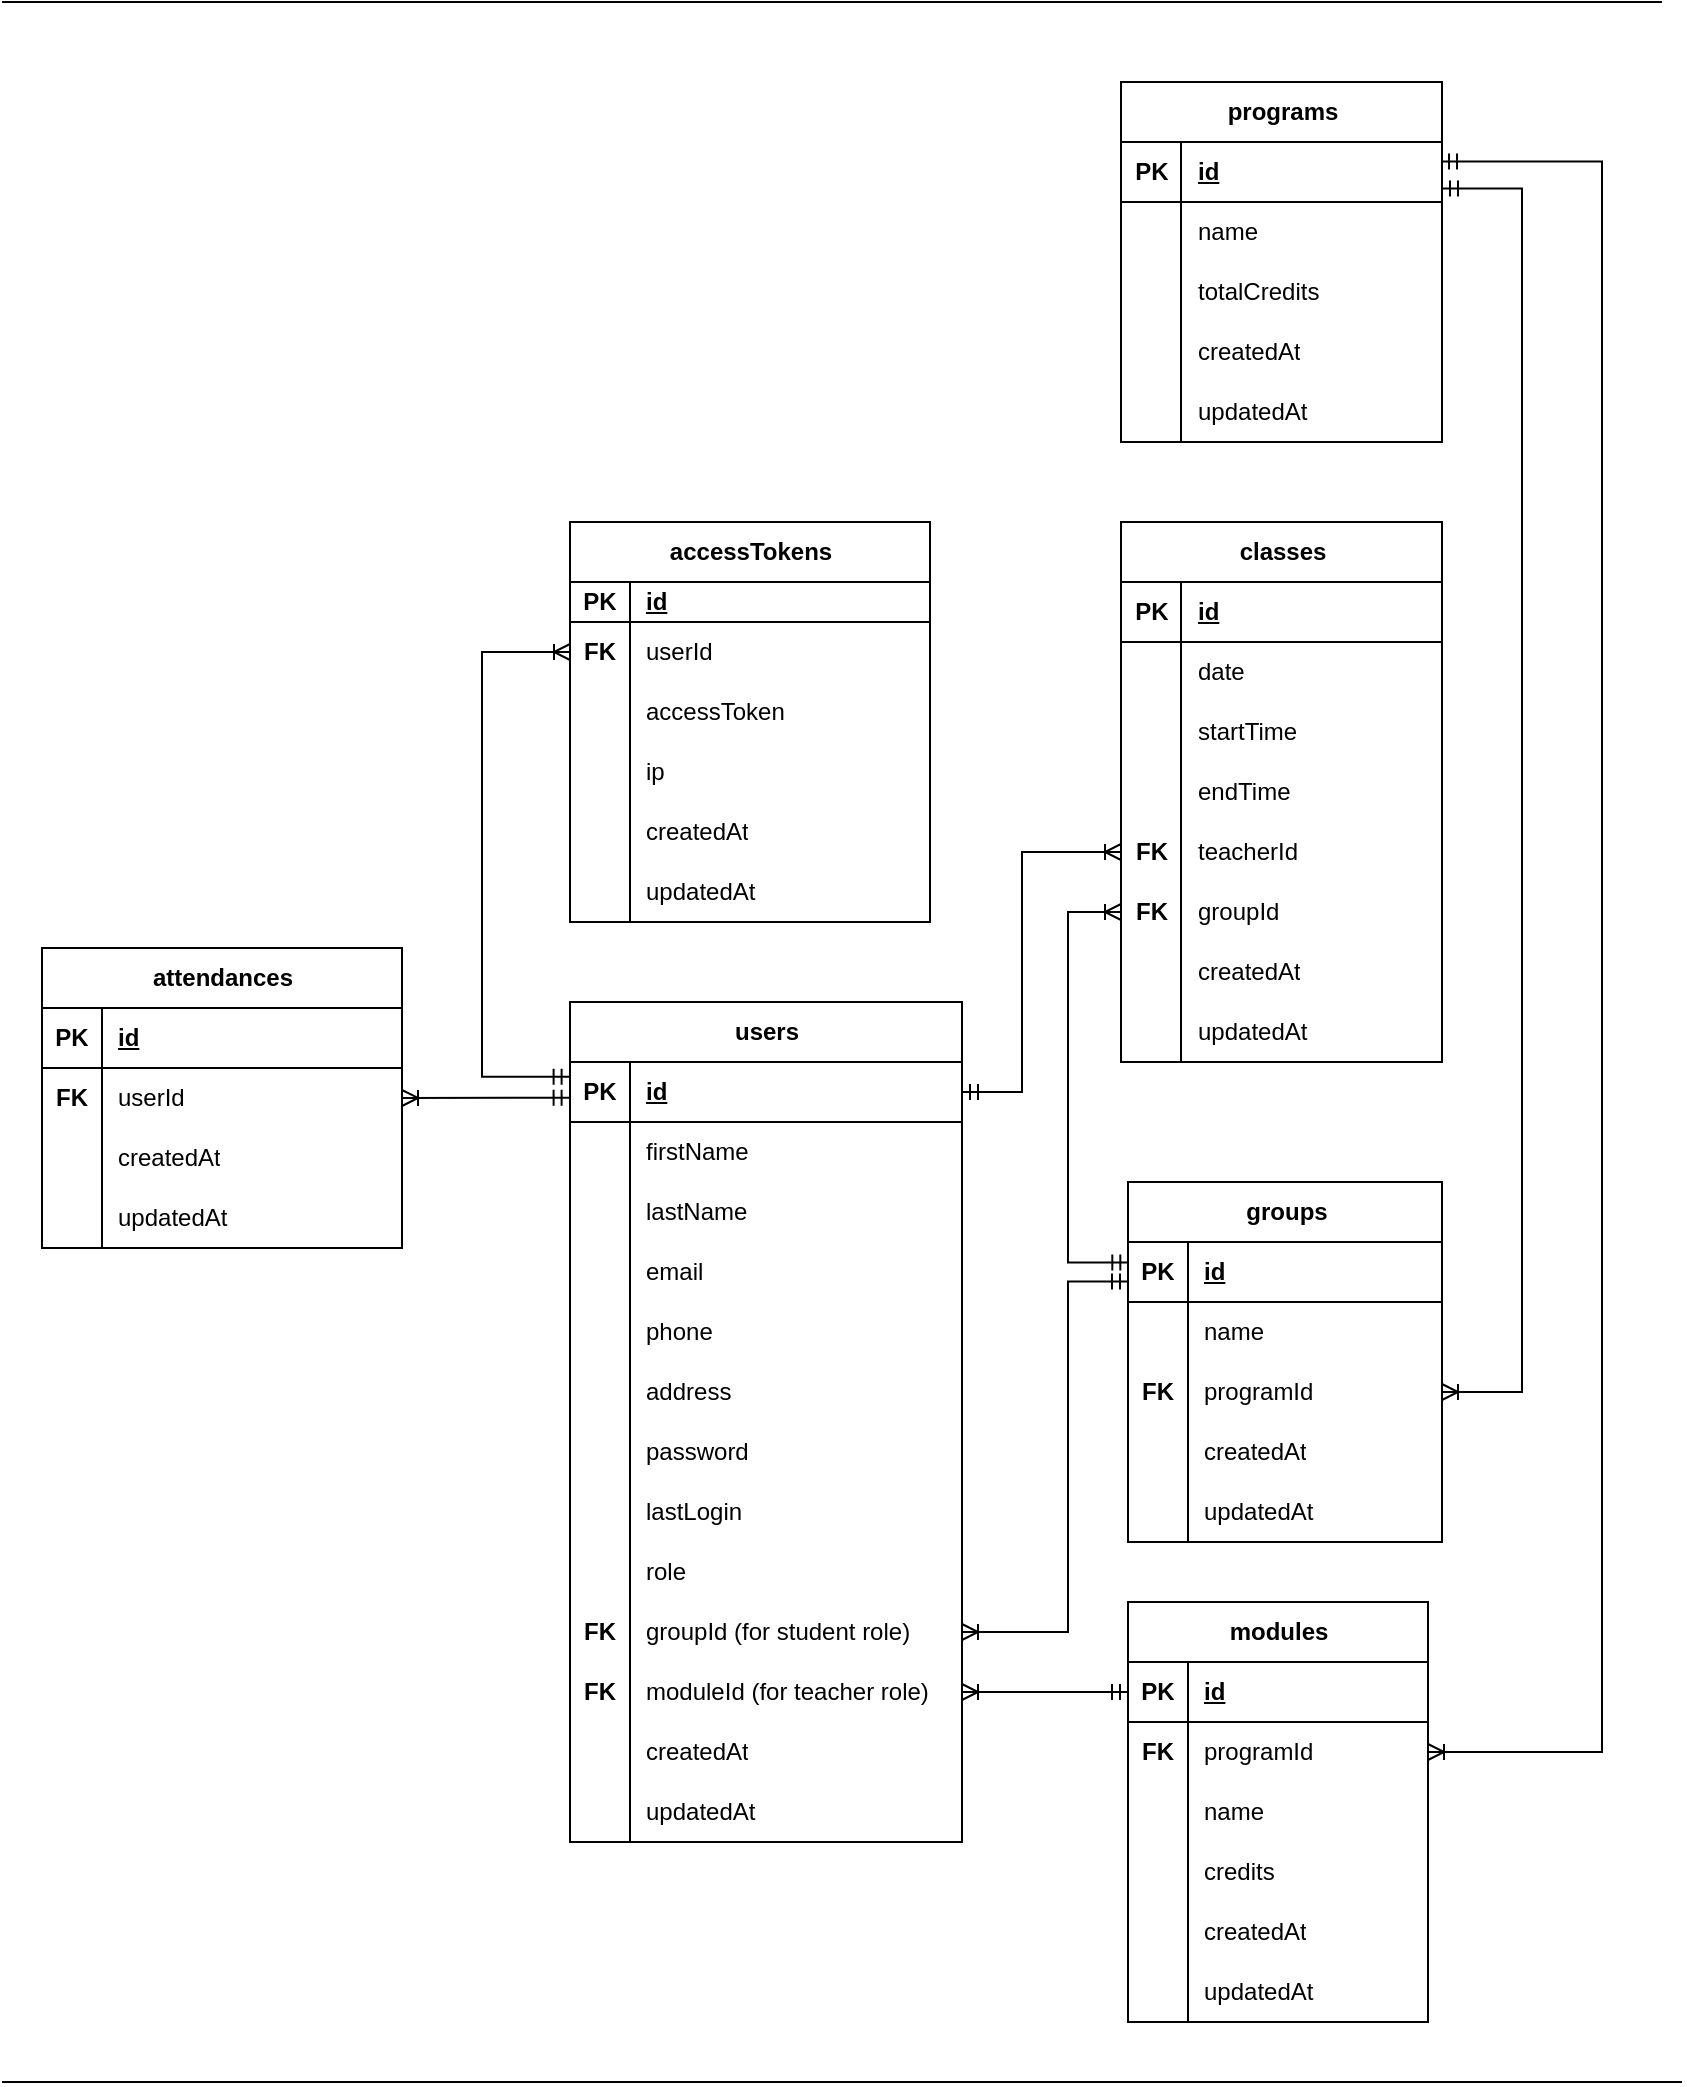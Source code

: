 <mxfile version="26.0.6">
  <diagram name="ERD" id="3jPYMv1f-KOEMw5PyNdS">
    <mxGraphModel dx="1858" dy="1974" grid="1" gridSize="10" guides="1" tooltips="1" connect="1" arrows="1" fold="1" page="1" pageScale="1" pageWidth="850" pageHeight="1100" math="0" shadow="0">
      <root>
        <mxCell id="0" />
        <mxCell id="1" parent="0" />
        <mxCell id="yazkTJhVp-R8jj8HfO-j-1" value="users" style="shape=table;startSize=30;container=1;collapsible=1;childLayout=tableLayout;fixedRows=1;rowLines=0;fontStyle=1;align=center;resizeLast=1;html=1;" parent="1" vertex="1">
          <mxGeometry x="289" y="-580" width="196" height="420" as="geometry" />
        </mxCell>
        <mxCell id="yazkTJhVp-R8jj8HfO-j-2" value="" style="shape=tableRow;horizontal=0;startSize=0;swimlaneHead=0;swimlaneBody=0;fillColor=none;collapsible=0;dropTarget=0;points=[[0,0.5],[1,0.5]];portConstraint=eastwest;top=0;left=0;right=0;bottom=1;" parent="yazkTJhVp-R8jj8HfO-j-1" vertex="1">
          <mxGeometry y="30" width="196" height="30" as="geometry" />
        </mxCell>
        <mxCell id="yazkTJhVp-R8jj8HfO-j-3" value="PK" style="shape=partialRectangle;connectable=0;fillColor=none;top=0;left=0;bottom=0;right=0;fontStyle=1;overflow=hidden;whiteSpace=wrap;html=1;" parent="yazkTJhVp-R8jj8HfO-j-2" vertex="1">
          <mxGeometry width="30" height="30" as="geometry">
            <mxRectangle width="30" height="30" as="alternateBounds" />
          </mxGeometry>
        </mxCell>
        <mxCell id="yazkTJhVp-R8jj8HfO-j-4" value="id" style="shape=partialRectangle;connectable=0;fillColor=none;top=0;left=0;bottom=0;right=0;align=left;spacingLeft=6;fontStyle=5;overflow=hidden;whiteSpace=wrap;html=1;" parent="yazkTJhVp-R8jj8HfO-j-2" vertex="1">
          <mxGeometry x="30" width="166" height="30" as="geometry">
            <mxRectangle width="166" height="30" as="alternateBounds" />
          </mxGeometry>
        </mxCell>
        <mxCell id="yazkTJhVp-R8jj8HfO-j-5" value="" style="shape=tableRow;horizontal=0;startSize=0;swimlaneHead=0;swimlaneBody=0;fillColor=none;collapsible=0;dropTarget=0;points=[[0,0.5],[1,0.5]];portConstraint=eastwest;top=0;left=0;right=0;bottom=0;" parent="yazkTJhVp-R8jj8HfO-j-1" vertex="1">
          <mxGeometry y="60" width="196" height="30" as="geometry" />
        </mxCell>
        <mxCell id="yazkTJhVp-R8jj8HfO-j-6" value="" style="shape=partialRectangle;connectable=0;fillColor=none;top=0;left=0;bottom=0;right=0;editable=1;overflow=hidden;whiteSpace=wrap;html=1;" parent="yazkTJhVp-R8jj8HfO-j-5" vertex="1">
          <mxGeometry width="30" height="30" as="geometry">
            <mxRectangle width="30" height="30" as="alternateBounds" />
          </mxGeometry>
        </mxCell>
        <mxCell id="yazkTJhVp-R8jj8HfO-j-7" value="firstName" style="shape=partialRectangle;connectable=0;fillColor=none;top=0;left=0;bottom=0;right=0;align=left;spacingLeft=6;overflow=hidden;whiteSpace=wrap;html=1;" parent="yazkTJhVp-R8jj8HfO-j-5" vertex="1">
          <mxGeometry x="30" width="166" height="30" as="geometry">
            <mxRectangle width="166" height="30" as="alternateBounds" />
          </mxGeometry>
        </mxCell>
        <mxCell id="yazkTJhVp-R8jj8HfO-j-8" value="" style="shape=tableRow;horizontal=0;startSize=0;swimlaneHead=0;swimlaneBody=0;fillColor=none;collapsible=0;dropTarget=0;points=[[0,0.5],[1,0.5]];portConstraint=eastwest;top=0;left=0;right=0;bottom=0;" parent="yazkTJhVp-R8jj8HfO-j-1" vertex="1">
          <mxGeometry y="90" width="196" height="30" as="geometry" />
        </mxCell>
        <mxCell id="yazkTJhVp-R8jj8HfO-j-9" value="" style="shape=partialRectangle;connectable=0;fillColor=none;top=0;left=0;bottom=0;right=0;editable=1;overflow=hidden;whiteSpace=wrap;html=1;" parent="yazkTJhVp-R8jj8HfO-j-8" vertex="1">
          <mxGeometry width="30" height="30" as="geometry">
            <mxRectangle width="30" height="30" as="alternateBounds" />
          </mxGeometry>
        </mxCell>
        <mxCell id="yazkTJhVp-R8jj8HfO-j-10" value="lastName" style="shape=partialRectangle;connectable=0;fillColor=none;top=0;left=0;bottom=0;right=0;align=left;spacingLeft=6;overflow=hidden;whiteSpace=wrap;html=1;" parent="yazkTJhVp-R8jj8HfO-j-8" vertex="1">
          <mxGeometry x="30" width="166" height="30" as="geometry">
            <mxRectangle width="166" height="30" as="alternateBounds" />
          </mxGeometry>
        </mxCell>
        <mxCell id="yazkTJhVp-R8jj8HfO-j-11" value="" style="shape=tableRow;horizontal=0;startSize=0;swimlaneHead=0;swimlaneBody=0;fillColor=none;collapsible=0;dropTarget=0;points=[[0,0.5],[1,0.5]];portConstraint=eastwest;top=0;left=0;right=0;bottom=0;" parent="yazkTJhVp-R8jj8HfO-j-1" vertex="1">
          <mxGeometry y="120" width="196" height="30" as="geometry" />
        </mxCell>
        <mxCell id="yazkTJhVp-R8jj8HfO-j-12" value="" style="shape=partialRectangle;connectable=0;fillColor=none;top=0;left=0;bottom=0;right=0;editable=1;overflow=hidden;whiteSpace=wrap;html=1;" parent="yazkTJhVp-R8jj8HfO-j-11" vertex="1">
          <mxGeometry width="30" height="30" as="geometry">
            <mxRectangle width="30" height="30" as="alternateBounds" />
          </mxGeometry>
        </mxCell>
        <mxCell id="yazkTJhVp-R8jj8HfO-j-13" value="email" style="shape=partialRectangle;connectable=0;fillColor=none;top=0;left=0;bottom=0;right=0;align=left;spacingLeft=6;overflow=hidden;whiteSpace=wrap;html=1;" parent="yazkTJhVp-R8jj8HfO-j-11" vertex="1">
          <mxGeometry x="30" width="166" height="30" as="geometry">
            <mxRectangle width="166" height="30" as="alternateBounds" />
          </mxGeometry>
        </mxCell>
        <mxCell id="yazkTJhVp-R8jj8HfO-j-40" style="shape=tableRow;horizontal=0;startSize=0;swimlaneHead=0;swimlaneBody=0;fillColor=none;collapsible=0;dropTarget=0;points=[[0,0.5],[1,0.5]];portConstraint=eastwest;top=0;left=0;right=0;bottom=0;" parent="yazkTJhVp-R8jj8HfO-j-1" vertex="1">
          <mxGeometry y="150" width="196" height="30" as="geometry" />
        </mxCell>
        <mxCell id="yazkTJhVp-R8jj8HfO-j-41" style="shape=partialRectangle;connectable=0;fillColor=none;top=0;left=0;bottom=0;right=0;editable=1;overflow=hidden;whiteSpace=wrap;html=1;" parent="yazkTJhVp-R8jj8HfO-j-40" vertex="1">
          <mxGeometry width="30" height="30" as="geometry">
            <mxRectangle width="30" height="30" as="alternateBounds" />
          </mxGeometry>
        </mxCell>
        <mxCell id="yazkTJhVp-R8jj8HfO-j-42" value="phone" style="shape=partialRectangle;connectable=0;fillColor=none;top=0;left=0;bottom=0;right=0;align=left;spacingLeft=6;overflow=hidden;whiteSpace=wrap;html=1;" parent="yazkTJhVp-R8jj8HfO-j-40" vertex="1">
          <mxGeometry x="30" width="166" height="30" as="geometry">
            <mxRectangle width="166" height="30" as="alternateBounds" />
          </mxGeometry>
        </mxCell>
        <mxCell id="yazkTJhVp-R8jj8HfO-j-43" style="shape=tableRow;horizontal=0;startSize=0;swimlaneHead=0;swimlaneBody=0;fillColor=none;collapsible=0;dropTarget=0;points=[[0,0.5],[1,0.5]];portConstraint=eastwest;top=0;left=0;right=0;bottom=0;" parent="yazkTJhVp-R8jj8HfO-j-1" vertex="1">
          <mxGeometry y="180" width="196" height="30" as="geometry" />
        </mxCell>
        <mxCell id="yazkTJhVp-R8jj8HfO-j-44" style="shape=partialRectangle;connectable=0;fillColor=none;top=0;left=0;bottom=0;right=0;editable=1;overflow=hidden;whiteSpace=wrap;html=1;" parent="yazkTJhVp-R8jj8HfO-j-43" vertex="1">
          <mxGeometry width="30" height="30" as="geometry">
            <mxRectangle width="30" height="30" as="alternateBounds" />
          </mxGeometry>
        </mxCell>
        <mxCell id="yazkTJhVp-R8jj8HfO-j-45" value="address" style="shape=partialRectangle;connectable=0;fillColor=none;top=0;left=0;bottom=0;right=0;align=left;spacingLeft=6;overflow=hidden;whiteSpace=wrap;html=1;" parent="yazkTJhVp-R8jj8HfO-j-43" vertex="1">
          <mxGeometry x="30" width="166" height="30" as="geometry">
            <mxRectangle width="166" height="30" as="alternateBounds" />
          </mxGeometry>
        </mxCell>
        <mxCell id="_ogGYtfBmzfV-9HcHeYj-31" style="shape=tableRow;horizontal=0;startSize=0;swimlaneHead=0;swimlaneBody=0;fillColor=none;collapsible=0;dropTarget=0;points=[[0,0.5],[1,0.5]];portConstraint=eastwest;top=0;left=0;right=0;bottom=0;" parent="yazkTJhVp-R8jj8HfO-j-1" vertex="1">
          <mxGeometry y="210" width="196" height="30" as="geometry" />
        </mxCell>
        <mxCell id="_ogGYtfBmzfV-9HcHeYj-32" style="shape=partialRectangle;connectable=0;fillColor=none;top=0;left=0;bottom=0;right=0;editable=1;overflow=hidden;whiteSpace=wrap;html=1;" parent="_ogGYtfBmzfV-9HcHeYj-31" vertex="1">
          <mxGeometry width="30" height="30" as="geometry">
            <mxRectangle width="30" height="30" as="alternateBounds" />
          </mxGeometry>
        </mxCell>
        <mxCell id="_ogGYtfBmzfV-9HcHeYj-33" value="password" style="shape=partialRectangle;connectable=0;fillColor=none;top=0;left=0;bottom=0;right=0;align=left;spacingLeft=6;overflow=hidden;whiteSpace=wrap;html=1;" parent="_ogGYtfBmzfV-9HcHeYj-31" vertex="1">
          <mxGeometry x="30" width="166" height="30" as="geometry">
            <mxRectangle width="166" height="30" as="alternateBounds" />
          </mxGeometry>
        </mxCell>
        <mxCell id="_ogGYtfBmzfV-9HcHeYj-28" style="shape=tableRow;horizontal=0;startSize=0;swimlaneHead=0;swimlaneBody=0;fillColor=none;collapsible=0;dropTarget=0;points=[[0,0.5],[1,0.5]];portConstraint=eastwest;top=0;left=0;right=0;bottom=0;" parent="yazkTJhVp-R8jj8HfO-j-1" vertex="1">
          <mxGeometry y="240" width="196" height="30" as="geometry" />
        </mxCell>
        <mxCell id="_ogGYtfBmzfV-9HcHeYj-29" style="shape=partialRectangle;connectable=0;fillColor=none;top=0;left=0;bottom=0;right=0;editable=1;overflow=hidden;whiteSpace=wrap;html=1;" parent="_ogGYtfBmzfV-9HcHeYj-28" vertex="1">
          <mxGeometry width="30" height="30" as="geometry">
            <mxRectangle width="30" height="30" as="alternateBounds" />
          </mxGeometry>
        </mxCell>
        <mxCell id="_ogGYtfBmzfV-9HcHeYj-30" value="lastLogin" style="shape=partialRectangle;connectable=0;fillColor=none;top=0;left=0;bottom=0;right=0;align=left;spacingLeft=6;overflow=hidden;whiteSpace=wrap;html=1;" parent="_ogGYtfBmzfV-9HcHeYj-28" vertex="1">
          <mxGeometry x="30" width="166" height="30" as="geometry">
            <mxRectangle width="166" height="30" as="alternateBounds" />
          </mxGeometry>
        </mxCell>
        <mxCell id="yazkTJhVp-R8jj8HfO-j-55" style="shape=tableRow;horizontal=0;startSize=0;swimlaneHead=0;swimlaneBody=0;fillColor=none;collapsible=0;dropTarget=0;points=[[0,0.5],[1,0.5]];portConstraint=eastwest;top=0;left=0;right=0;bottom=0;" parent="yazkTJhVp-R8jj8HfO-j-1" vertex="1">
          <mxGeometry y="270" width="196" height="30" as="geometry" />
        </mxCell>
        <mxCell id="yazkTJhVp-R8jj8HfO-j-56" style="shape=partialRectangle;connectable=0;fillColor=none;top=0;left=0;bottom=0;right=0;editable=1;overflow=hidden;whiteSpace=wrap;html=1;" parent="yazkTJhVp-R8jj8HfO-j-55" vertex="1">
          <mxGeometry width="30" height="30" as="geometry">
            <mxRectangle width="30" height="30" as="alternateBounds" />
          </mxGeometry>
        </mxCell>
        <mxCell id="yazkTJhVp-R8jj8HfO-j-57" value="role" style="shape=partialRectangle;connectable=0;fillColor=none;top=0;left=0;bottom=0;right=0;align=left;spacingLeft=6;overflow=hidden;whiteSpace=wrap;html=1;" parent="yazkTJhVp-R8jj8HfO-j-55" vertex="1">
          <mxGeometry x="30" width="166" height="30" as="geometry">
            <mxRectangle width="166" height="30" as="alternateBounds" />
          </mxGeometry>
        </mxCell>
        <mxCell id="yazkTJhVp-R8jj8HfO-j-118" style="shape=tableRow;horizontal=0;startSize=0;swimlaneHead=0;swimlaneBody=0;fillColor=none;collapsible=0;dropTarget=0;points=[[0,0.5],[1,0.5]];portConstraint=eastwest;top=0;left=0;right=0;bottom=0;" parent="yazkTJhVp-R8jj8HfO-j-1" vertex="1">
          <mxGeometry y="300" width="196" height="30" as="geometry" />
        </mxCell>
        <mxCell id="yazkTJhVp-R8jj8HfO-j-119" value="&lt;b&gt;FK&lt;/b&gt;" style="shape=partialRectangle;connectable=0;fillColor=none;top=0;left=0;bottom=0;right=0;editable=1;overflow=hidden;whiteSpace=wrap;html=1;" parent="yazkTJhVp-R8jj8HfO-j-118" vertex="1">
          <mxGeometry width="30" height="30" as="geometry">
            <mxRectangle width="30" height="30" as="alternateBounds" />
          </mxGeometry>
        </mxCell>
        <mxCell id="yazkTJhVp-R8jj8HfO-j-120" value="groupId (for student role)" style="shape=partialRectangle;connectable=0;fillColor=none;top=0;left=0;bottom=0;right=0;align=left;spacingLeft=6;overflow=hidden;whiteSpace=wrap;html=1;" parent="yazkTJhVp-R8jj8HfO-j-118" vertex="1">
          <mxGeometry x="30" width="166" height="30" as="geometry">
            <mxRectangle width="166" height="30" as="alternateBounds" />
          </mxGeometry>
        </mxCell>
        <mxCell id="er9iYGzfPaZmdrmK8T5j-1" style="shape=tableRow;horizontal=0;startSize=0;swimlaneHead=0;swimlaneBody=0;fillColor=none;collapsible=0;dropTarget=0;points=[[0,0.5],[1,0.5]];portConstraint=eastwest;top=0;left=0;right=0;bottom=0;" vertex="1" parent="yazkTJhVp-R8jj8HfO-j-1">
          <mxGeometry y="330" width="196" height="30" as="geometry" />
        </mxCell>
        <mxCell id="er9iYGzfPaZmdrmK8T5j-2" value="&lt;b&gt;FK&lt;/b&gt;" style="shape=partialRectangle;connectable=0;fillColor=none;top=0;left=0;bottom=0;right=0;editable=1;overflow=hidden;whiteSpace=wrap;html=1;" vertex="1" parent="er9iYGzfPaZmdrmK8T5j-1">
          <mxGeometry width="30" height="30" as="geometry">
            <mxRectangle width="30" height="30" as="alternateBounds" />
          </mxGeometry>
        </mxCell>
        <mxCell id="er9iYGzfPaZmdrmK8T5j-3" value="moduleId (for teacher role)" style="shape=partialRectangle;connectable=0;fillColor=none;top=0;left=0;bottom=0;right=0;align=left;spacingLeft=6;overflow=hidden;whiteSpace=wrap;html=1;" vertex="1" parent="er9iYGzfPaZmdrmK8T5j-1">
          <mxGeometry x="30" width="166" height="30" as="geometry">
            <mxRectangle width="166" height="30" as="alternateBounds" />
          </mxGeometry>
        </mxCell>
        <mxCell id="yazkTJhVp-R8jj8HfO-j-46" style="shape=tableRow;horizontal=0;startSize=0;swimlaneHead=0;swimlaneBody=0;fillColor=none;collapsible=0;dropTarget=0;points=[[0,0.5],[1,0.5]];portConstraint=eastwest;top=0;left=0;right=0;bottom=0;" parent="yazkTJhVp-R8jj8HfO-j-1" vertex="1">
          <mxGeometry y="360" width="196" height="30" as="geometry" />
        </mxCell>
        <mxCell id="yazkTJhVp-R8jj8HfO-j-47" style="shape=partialRectangle;connectable=0;fillColor=none;top=0;left=0;bottom=0;right=0;editable=1;overflow=hidden;whiteSpace=wrap;html=1;" parent="yazkTJhVp-R8jj8HfO-j-46" vertex="1">
          <mxGeometry width="30" height="30" as="geometry">
            <mxRectangle width="30" height="30" as="alternateBounds" />
          </mxGeometry>
        </mxCell>
        <mxCell id="yazkTJhVp-R8jj8HfO-j-48" value="createdAt" style="shape=partialRectangle;connectable=0;fillColor=none;top=0;left=0;bottom=0;right=0;align=left;spacingLeft=6;overflow=hidden;whiteSpace=wrap;html=1;" parent="yazkTJhVp-R8jj8HfO-j-46" vertex="1">
          <mxGeometry x="30" width="166" height="30" as="geometry">
            <mxRectangle width="166" height="30" as="alternateBounds" />
          </mxGeometry>
        </mxCell>
        <mxCell id="yazkTJhVp-R8jj8HfO-j-49" style="shape=tableRow;horizontal=0;startSize=0;swimlaneHead=0;swimlaneBody=0;fillColor=none;collapsible=0;dropTarget=0;points=[[0,0.5],[1,0.5]];portConstraint=eastwest;top=0;left=0;right=0;bottom=0;" parent="yazkTJhVp-R8jj8HfO-j-1" vertex="1">
          <mxGeometry y="390" width="196" height="30" as="geometry" />
        </mxCell>
        <mxCell id="yazkTJhVp-R8jj8HfO-j-50" style="shape=partialRectangle;connectable=0;fillColor=none;top=0;left=0;bottom=0;right=0;editable=1;overflow=hidden;whiteSpace=wrap;html=1;" parent="yazkTJhVp-R8jj8HfO-j-49" vertex="1">
          <mxGeometry width="30" height="30" as="geometry">
            <mxRectangle width="30" height="30" as="alternateBounds" />
          </mxGeometry>
        </mxCell>
        <mxCell id="yazkTJhVp-R8jj8HfO-j-51" value="updatedAt" style="shape=partialRectangle;connectable=0;fillColor=none;top=0;left=0;bottom=0;right=0;align=left;spacingLeft=6;overflow=hidden;whiteSpace=wrap;html=1;" parent="yazkTJhVp-R8jj8HfO-j-49" vertex="1">
          <mxGeometry x="30" width="166" height="30" as="geometry">
            <mxRectangle width="166" height="30" as="alternateBounds" />
          </mxGeometry>
        </mxCell>
        <mxCell id="yazkTJhVp-R8jj8HfO-j-14" value="classes" style="shape=table;startSize=30;container=1;collapsible=1;childLayout=tableLayout;fixedRows=1;rowLines=0;fontStyle=1;align=center;resizeLast=1;html=1;" parent="1" vertex="1">
          <mxGeometry x="564.5" y="-820" width="160.5" height="270" as="geometry" />
        </mxCell>
        <mxCell id="yazkTJhVp-R8jj8HfO-j-15" value="" style="shape=tableRow;horizontal=0;startSize=0;swimlaneHead=0;swimlaneBody=0;fillColor=none;collapsible=0;dropTarget=0;points=[[0,0.5],[1,0.5]];portConstraint=eastwest;top=0;left=0;right=0;bottom=1;" parent="yazkTJhVp-R8jj8HfO-j-14" vertex="1">
          <mxGeometry y="30" width="160.5" height="30" as="geometry" />
        </mxCell>
        <mxCell id="yazkTJhVp-R8jj8HfO-j-16" value="PK" style="shape=partialRectangle;connectable=0;fillColor=none;top=0;left=0;bottom=0;right=0;fontStyle=1;overflow=hidden;whiteSpace=wrap;html=1;" parent="yazkTJhVp-R8jj8HfO-j-15" vertex="1">
          <mxGeometry width="30" height="30" as="geometry">
            <mxRectangle width="30" height="30" as="alternateBounds" />
          </mxGeometry>
        </mxCell>
        <mxCell id="yazkTJhVp-R8jj8HfO-j-17" value="id" style="shape=partialRectangle;connectable=0;fillColor=none;top=0;left=0;bottom=0;right=0;align=left;spacingLeft=6;fontStyle=5;overflow=hidden;whiteSpace=wrap;html=1;" parent="yazkTJhVp-R8jj8HfO-j-15" vertex="1">
          <mxGeometry x="30" width="130.5" height="30" as="geometry">
            <mxRectangle width="130.5" height="30" as="alternateBounds" />
          </mxGeometry>
        </mxCell>
        <mxCell id="yazkTJhVp-R8jj8HfO-j-21" value="" style="shape=tableRow;horizontal=0;startSize=0;swimlaneHead=0;swimlaneBody=0;fillColor=none;collapsible=0;dropTarget=0;points=[[0,0.5],[1,0.5]];portConstraint=eastwest;top=0;left=0;right=0;bottom=0;" parent="yazkTJhVp-R8jj8HfO-j-14" vertex="1">
          <mxGeometry y="60" width="160.5" height="30" as="geometry" />
        </mxCell>
        <mxCell id="yazkTJhVp-R8jj8HfO-j-22" value="" style="shape=partialRectangle;connectable=0;fillColor=none;top=0;left=0;bottom=0;right=0;editable=1;overflow=hidden;whiteSpace=wrap;html=1;" parent="yazkTJhVp-R8jj8HfO-j-21" vertex="1">
          <mxGeometry width="30" height="30" as="geometry">
            <mxRectangle width="30" height="30" as="alternateBounds" />
          </mxGeometry>
        </mxCell>
        <mxCell id="yazkTJhVp-R8jj8HfO-j-23" value="date" style="shape=partialRectangle;connectable=0;fillColor=none;top=0;left=0;bottom=0;right=0;align=left;spacingLeft=6;overflow=hidden;whiteSpace=wrap;html=1;" parent="yazkTJhVp-R8jj8HfO-j-21" vertex="1">
          <mxGeometry x="30" width="130.5" height="30" as="geometry">
            <mxRectangle width="130.5" height="30" as="alternateBounds" />
          </mxGeometry>
        </mxCell>
        <mxCell id="yazkTJhVp-R8jj8HfO-j-24" value="" style="shape=tableRow;horizontal=0;startSize=0;swimlaneHead=0;swimlaneBody=0;fillColor=none;collapsible=0;dropTarget=0;points=[[0,0.5],[1,0.5]];portConstraint=eastwest;top=0;left=0;right=0;bottom=0;" parent="yazkTJhVp-R8jj8HfO-j-14" vertex="1">
          <mxGeometry y="90" width="160.5" height="30" as="geometry" />
        </mxCell>
        <mxCell id="yazkTJhVp-R8jj8HfO-j-25" value="" style="shape=partialRectangle;connectable=0;fillColor=none;top=0;left=0;bottom=0;right=0;editable=1;overflow=hidden;whiteSpace=wrap;html=1;" parent="yazkTJhVp-R8jj8HfO-j-24" vertex="1">
          <mxGeometry width="30" height="30" as="geometry">
            <mxRectangle width="30" height="30" as="alternateBounds" />
          </mxGeometry>
        </mxCell>
        <mxCell id="yazkTJhVp-R8jj8HfO-j-26" value="startTime" style="shape=partialRectangle;connectable=0;fillColor=none;top=0;left=0;bottom=0;right=0;align=left;spacingLeft=6;overflow=hidden;whiteSpace=wrap;html=1;" parent="yazkTJhVp-R8jj8HfO-j-24" vertex="1">
          <mxGeometry x="30" width="130.5" height="30" as="geometry">
            <mxRectangle width="130.5" height="30" as="alternateBounds" />
          </mxGeometry>
        </mxCell>
        <mxCell id="_ogGYtfBmzfV-9HcHeYj-34" style="shape=tableRow;horizontal=0;startSize=0;swimlaneHead=0;swimlaneBody=0;fillColor=none;collapsible=0;dropTarget=0;points=[[0,0.5],[1,0.5]];portConstraint=eastwest;top=0;left=0;right=0;bottom=0;" parent="yazkTJhVp-R8jj8HfO-j-14" vertex="1">
          <mxGeometry y="120" width="160.5" height="30" as="geometry" />
        </mxCell>
        <mxCell id="_ogGYtfBmzfV-9HcHeYj-35" style="shape=partialRectangle;connectable=0;fillColor=none;top=0;left=0;bottom=0;right=0;editable=1;overflow=hidden;whiteSpace=wrap;html=1;" parent="_ogGYtfBmzfV-9HcHeYj-34" vertex="1">
          <mxGeometry width="30" height="30" as="geometry">
            <mxRectangle width="30" height="30" as="alternateBounds" />
          </mxGeometry>
        </mxCell>
        <mxCell id="_ogGYtfBmzfV-9HcHeYj-36" value="endTime" style="shape=partialRectangle;connectable=0;fillColor=none;top=0;left=0;bottom=0;right=0;align=left;spacingLeft=6;overflow=hidden;whiteSpace=wrap;html=1;" parent="_ogGYtfBmzfV-9HcHeYj-34" vertex="1">
          <mxGeometry x="30" width="130.5" height="30" as="geometry">
            <mxRectangle width="130.5" height="30" as="alternateBounds" />
          </mxGeometry>
        </mxCell>
        <mxCell id="yazkTJhVp-R8jj8HfO-j-150" style="shape=tableRow;horizontal=0;startSize=0;swimlaneHead=0;swimlaneBody=0;fillColor=none;collapsible=0;dropTarget=0;points=[[0,0.5],[1,0.5]];portConstraint=eastwest;top=0;left=0;right=0;bottom=0;" parent="yazkTJhVp-R8jj8HfO-j-14" vertex="1">
          <mxGeometry y="150" width="160.5" height="30" as="geometry" />
        </mxCell>
        <mxCell id="yazkTJhVp-R8jj8HfO-j-151" value="&lt;b&gt;FK&lt;/b&gt;" style="shape=partialRectangle;connectable=0;fillColor=none;top=0;left=0;bottom=0;right=0;editable=1;overflow=hidden;whiteSpace=wrap;html=1;" parent="yazkTJhVp-R8jj8HfO-j-150" vertex="1">
          <mxGeometry width="30" height="30" as="geometry">
            <mxRectangle width="30" height="30" as="alternateBounds" />
          </mxGeometry>
        </mxCell>
        <mxCell id="yazkTJhVp-R8jj8HfO-j-152" value="teacherId" style="shape=partialRectangle;connectable=0;fillColor=none;top=0;left=0;bottom=0;right=0;align=left;spacingLeft=6;overflow=hidden;whiteSpace=wrap;html=1;" parent="yazkTJhVp-R8jj8HfO-j-150" vertex="1">
          <mxGeometry x="30" width="130.5" height="30" as="geometry">
            <mxRectangle width="130.5" height="30" as="alternateBounds" />
          </mxGeometry>
        </mxCell>
        <mxCell id="yazkTJhVp-R8jj8HfO-j-147" style="shape=tableRow;horizontal=0;startSize=0;swimlaneHead=0;swimlaneBody=0;fillColor=none;collapsible=0;dropTarget=0;points=[[0,0.5],[1,0.5]];portConstraint=eastwest;top=0;left=0;right=0;bottom=0;" parent="yazkTJhVp-R8jj8HfO-j-14" vertex="1">
          <mxGeometry y="180" width="160.5" height="30" as="geometry" />
        </mxCell>
        <mxCell id="yazkTJhVp-R8jj8HfO-j-148" value="&lt;b&gt;FK&lt;/b&gt;" style="shape=partialRectangle;connectable=0;fillColor=none;top=0;left=0;bottom=0;right=0;editable=1;overflow=hidden;whiteSpace=wrap;html=1;" parent="yazkTJhVp-R8jj8HfO-j-147" vertex="1">
          <mxGeometry width="30" height="30" as="geometry">
            <mxRectangle width="30" height="30" as="alternateBounds" />
          </mxGeometry>
        </mxCell>
        <mxCell id="yazkTJhVp-R8jj8HfO-j-149" value="groupId" style="shape=partialRectangle;connectable=0;fillColor=none;top=0;left=0;bottom=0;right=0;align=left;spacingLeft=6;overflow=hidden;whiteSpace=wrap;html=1;" parent="yazkTJhVp-R8jj8HfO-j-147" vertex="1">
          <mxGeometry x="30" width="130.5" height="30" as="geometry">
            <mxRectangle width="130.5" height="30" as="alternateBounds" />
          </mxGeometry>
        </mxCell>
        <mxCell id="yazkTJhVp-R8jj8HfO-j-58" style="shape=tableRow;horizontal=0;startSize=0;swimlaneHead=0;swimlaneBody=0;fillColor=none;collapsible=0;dropTarget=0;points=[[0,0.5],[1,0.5]];portConstraint=eastwest;top=0;left=0;right=0;bottom=0;" parent="yazkTJhVp-R8jj8HfO-j-14" vertex="1">
          <mxGeometry y="210" width="160.5" height="30" as="geometry" />
        </mxCell>
        <mxCell id="yazkTJhVp-R8jj8HfO-j-59" style="shape=partialRectangle;connectable=0;fillColor=none;top=0;left=0;bottom=0;right=0;editable=1;overflow=hidden;whiteSpace=wrap;html=1;" parent="yazkTJhVp-R8jj8HfO-j-58" vertex="1">
          <mxGeometry width="30" height="30" as="geometry">
            <mxRectangle width="30" height="30" as="alternateBounds" />
          </mxGeometry>
        </mxCell>
        <mxCell id="yazkTJhVp-R8jj8HfO-j-60" value="createdAt" style="shape=partialRectangle;connectable=0;fillColor=none;top=0;left=0;bottom=0;right=0;align=left;spacingLeft=6;overflow=hidden;whiteSpace=wrap;html=1;" parent="yazkTJhVp-R8jj8HfO-j-58" vertex="1">
          <mxGeometry x="30" width="130.5" height="30" as="geometry">
            <mxRectangle width="130.5" height="30" as="alternateBounds" />
          </mxGeometry>
        </mxCell>
        <mxCell id="yazkTJhVp-R8jj8HfO-j-61" style="shape=tableRow;horizontal=0;startSize=0;swimlaneHead=0;swimlaneBody=0;fillColor=none;collapsible=0;dropTarget=0;points=[[0,0.5],[1,0.5]];portConstraint=eastwest;top=0;left=0;right=0;bottom=0;" parent="yazkTJhVp-R8jj8HfO-j-14" vertex="1">
          <mxGeometry y="240" width="160.5" height="30" as="geometry" />
        </mxCell>
        <mxCell id="yazkTJhVp-R8jj8HfO-j-62" style="shape=partialRectangle;connectable=0;fillColor=none;top=0;left=0;bottom=0;right=0;editable=1;overflow=hidden;whiteSpace=wrap;html=1;" parent="yazkTJhVp-R8jj8HfO-j-61" vertex="1">
          <mxGeometry width="30" height="30" as="geometry">
            <mxRectangle width="30" height="30" as="alternateBounds" />
          </mxGeometry>
        </mxCell>
        <mxCell id="yazkTJhVp-R8jj8HfO-j-63" value="updatedAt" style="shape=partialRectangle;connectable=0;fillColor=none;top=0;left=0;bottom=0;right=0;align=left;spacingLeft=6;overflow=hidden;whiteSpace=wrap;html=1;" parent="yazkTJhVp-R8jj8HfO-j-61" vertex="1">
          <mxGeometry x="30" width="130.5" height="30" as="geometry">
            <mxRectangle width="130.5" height="30" as="alternateBounds" />
          </mxGeometry>
        </mxCell>
        <mxCell id="yazkTJhVp-R8jj8HfO-j-64" value="modules" style="shape=table;startSize=30;container=1;collapsible=1;childLayout=tableLayout;fixedRows=1;rowLines=0;fontStyle=1;align=center;resizeLast=1;html=1;" parent="1" vertex="1">
          <mxGeometry x="568" y="-280" width="150" height="210" as="geometry" />
        </mxCell>
        <mxCell id="yazkTJhVp-R8jj8HfO-j-65" value="" style="shape=tableRow;horizontal=0;startSize=0;swimlaneHead=0;swimlaneBody=0;fillColor=none;collapsible=0;dropTarget=0;points=[[0,0.5],[1,0.5]];portConstraint=eastwest;top=0;left=0;right=0;bottom=1;" parent="yazkTJhVp-R8jj8HfO-j-64" vertex="1">
          <mxGeometry y="30" width="150" height="30" as="geometry" />
        </mxCell>
        <mxCell id="yazkTJhVp-R8jj8HfO-j-66" value="PK" style="shape=partialRectangle;connectable=0;fillColor=none;top=0;left=0;bottom=0;right=0;fontStyle=1;overflow=hidden;whiteSpace=wrap;html=1;" parent="yazkTJhVp-R8jj8HfO-j-65" vertex="1">
          <mxGeometry width="30" height="30" as="geometry">
            <mxRectangle width="30" height="30" as="alternateBounds" />
          </mxGeometry>
        </mxCell>
        <mxCell id="yazkTJhVp-R8jj8HfO-j-67" value="id" style="shape=partialRectangle;connectable=0;fillColor=none;top=0;left=0;bottom=0;right=0;align=left;spacingLeft=6;fontStyle=5;overflow=hidden;whiteSpace=wrap;html=1;" parent="yazkTJhVp-R8jj8HfO-j-65" vertex="1">
          <mxGeometry x="30" width="120" height="30" as="geometry">
            <mxRectangle width="120" height="30" as="alternateBounds" />
          </mxGeometry>
        </mxCell>
        <mxCell id="yazkTJhVp-R8jj8HfO-j-68" value="" style="shape=tableRow;horizontal=0;startSize=0;swimlaneHead=0;swimlaneBody=0;fillColor=none;collapsible=0;dropTarget=0;points=[[0,0.5],[1,0.5]];portConstraint=eastwest;top=0;left=0;right=0;bottom=0;" parent="yazkTJhVp-R8jj8HfO-j-64" vertex="1">
          <mxGeometry y="60" width="150" height="30" as="geometry" />
        </mxCell>
        <mxCell id="yazkTJhVp-R8jj8HfO-j-69" value="&lt;b&gt;FK&lt;/b&gt;" style="shape=partialRectangle;connectable=0;fillColor=none;top=0;left=0;bottom=0;right=0;editable=1;overflow=hidden;whiteSpace=wrap;html=1;" parent="yazkTJhVp-R8jj8HfO-j-68" vertex="1">
          <mxGeometry width="30" height="30" as="geometry">
            <mxRectangle width="30" height="30" as="alternateBounds" />
          </mxGeometry>
        </mxCell>
        <mxCell id="yazkTJhVp-R8jj8HfO-j-70" value="programId" style="shape=partialRectangle;connectable=0;fillColor=none;top=0;left=0;bottom=0;right=0;align=left;spacingLeft=6;overflow=hidden;whiteSpace=wrap;html=1;" parent="yazkTJhVp-R8jj8HfO-j-68" vertex="1">
          <mxGeometry x="30" width="120" height="30" as="geometry">
            <mxRectangle width="120" height="30" as="alternateBounds" />
          </mxGeometry>
        </mxCell>
        <mxCell id="yazkTJhVp-R8jj8HfO-j-71" value="" style="shape=tableRow;horizontal=0;startSize=0;swimlaneHead=0;swimlaneBody=0;fillColor=none;collapsible=0;dropTarget=0;points=[[0,0.5],[1,0.5]];portConstraint=eastwest;top=0;left=0;right=0;bottom=0;" parent="yazkTJhVp-R8jj8HfO-j-64" vertex="1">
          <mxGeometry y="90" width="150" height="30" as="geometry" />
        </mxCell>
        <mxCell id="yazkTJhVp-R8jj8HfO-j-72" value="" style="shape=partialRectangle;connectable=0;fillColor=none;top=0;left=0;bottom=0;right=0;editable=1;overflow=hidden;whiteSpace=wrap;html=1;" parent="yazkTJhVp-R8jj8HfO-j-71" vertex="1">
          <mxGeometry width="30" height="30" as="geometry">
            <mxRectangle width="30" height="30" as="alternateBounds" />
          </mxGeometry>
        </mxCell>
        <mxCell id="yazkTJhVp-R8jj8HfO-j-73" value="name" style="shape=partialRectangle;connectable=0;fillColor=none;top=0;left=0;bottom=0;right=0;align=left;spacingLeft=6;overflow=hidden;whiteSpace=wrap;html=1;" parent="yazkTJhVp-R8jj8HfO-j-71" vertex="1">
          <mxGeometry x="30" width="120" height="30" as="geometry">
            <mxRectangle width="120" height="30" as="alternateBounds" />
          </mxGeometry>
        </mxCell>
        <mxCell id="yazkTJhVp-R8jj8HfO-j-74" value="" style="shape=tableRow;horizontal=0;startSize=0;swimlaneHead=0;swimlaneBody=0;fillColor=none;collapsible=0;dropTarget=0;points=[[0,0.5],[1,0.5]];portConstraint=eastwest;top=0;left=0;right=0;bottom=0;" parent="yazkTJhVp-R8jj8HfO-j-64" vertex="1">
          <mxGeometry y="120" width="150" height="30" as="geometry" />
        </mxCell>
        <mxCell id="yazkTJhVp-R8jj8HfO-j-75" value="" style="shape=partialRectangle;connectable=0;fillColor=none;top=0;left=0;bottom=0;right=0;editable=1;overflow=hidden;whiteSpace=wrap;html=1;" parent="yazkTJhVp-R8jj8HfO-j-74" vertex="1">
          <mxGeometry width="30" height="30" as="geometry">
            <mxRectangle width="30" height="30" as="alternateBounds" />
          </mxGeometry>
        </mxCell>
        <mxCell id="yazkTJhVp-R8jj8HfO-j-76" value="credits" style="shape=partialRectangle;connectable=0;fillColor=none;top=0;left=0;bottom=0;right=0;align=left;spacingLeft=6;overflow=hidden;whiteSpace=wrap;html=1;" parent="yazkTJhVp-R8jj8HfO-j-74" vertex="1">
          <mxGeometry x="30" width="120" height="30" as="geometry">
            <mxRectangle width="120" height="30" as="alternateBounds" />
          </mxGeometry>
        </mxCell>
        <mxCell id="yazkTJhVp-R8jj8HfO-j-77" style="shape=tableRow;horizontal=0;startSize=0;swimlaneHead=0;swimlaneBody=0;fillColor=none;collapsible=0;dropTarget=0;points=[[0,0.5],[1,0.5]];portConstraint=eastwest;top=0;left=0;right=0;bottom=0;" parent="yazkTJhVp-R8jj8HfO-j-64" vertex="1">
          <mxGeometry y="150" width="150" height="30" as="geometry" />
        </mxCell>
        <mxCell id="yazkTJhVp-R8jj8HfO-j-78" style="shape=partialRectangle;connectable=0;fillColor=none;top=0;left=0;bottom=0;right=0;editable=1;overflow=hidden;whiteSpace=wrap;html=1;" parent="yazkTJhVp-R8jj8HfO-j-77" vertex="1">
          <mxGeometry width="30" height="30" as="geometry">
            <mxRectangle width="30" height="30" as="alternateBounds" />
          </mxGeometry>
        </mxCell>
        <mxCell id="yazkTJhVp-R8jj8HfO-j-79" value="createdAt" style="shape=partialRectangle;connectable=0;fillColor=none;top=0;left=0;bottom=0;right=0;align=left;spacingLeft=6;overflow=hidden;whiteSpace=wrap;html=1;" parent="yazkTJhVp-R8jj8HfO-j-77" vertex="1">
          <mxGeometry x="30" width="120" height="30" as="geometry">
            <mxRectangle width="120" height="30" as="alternateBounds" />
          </mxGeometry>
        </mxCell>
        <mxCell id="yazkTJhVp-R8jj8HfO-j-80" style="shape=tableRow;horizontal=0;startSize=0;swimlaneHead=0;swimlaneBody=0;fillColor=none;collapsible=0;dropTarget=0;points=[[0,0.5],[1,0.5]];portConstraint=eastwest;top=0;left=0;right=0;bottom=0;" parent="yazkTJhVp-R8jj8HfO-j-64" vertex="1">
          <mxGeometry y="180" width="150" height="30" as="geometry" />
        </mxCell>
        <mxCell id="yazkTJhVp-R8jj8HfO-j-81" style="shape=partialRectangle;connectable=0;fillColor=none;top=0;left=0;bottom=0;right=0;editable=1;overflow=hidden;whiteSpace=wrap;html=1;" parent="yazkTJhVp-R8jj8HfO-j-80" vertex="1">
          <mxGeometry width="30" height="30" as="geometry">
            <mxRectangle width="30" height="30" as="alternateBounds" />
          </mxGeometry>
        </mxCell>
        <mxCell id="yazkTJhVp-R8jj8HfO-j-82" value="updatedAt" style="shape=partialRectangle;connectable=0;fillColor=none;top=0;left=0;bottom=0;right=0;align=left;spacingLeft=6;overflow=hidden;whiteSpace=wrap;html=1;" parent="yazkTJhVp-R8jj8HfO-j-80" vertex="1">
          <mxGeometry x="30" width="120" height="30" as="geometry">
            <mxRectangle width="120" height="30" as="alternateBounds" />
          </mxGeometry>
        </mxCell>
        <mxCell id="yazkTJhVp-R8jj8HfO-j-83" value="programs" style="shape=table;startSize=30;container=1;collapsible=1;childLayout=tableLayout;fixedRows=1;rowLines=0;fontStyle=1;align=center;resizeLast=1;html=1;" parent="1" vertex="1">
          <mxGeometry x="564.5" y="-1040" width="160.5" height="180" as="geometry" />
        </mxCell>
        <mxCell id="yazkTJhVp-R8jj8HfO-j-84" value="" style="shape=tableRow;horizontal=0;startSize=0;swimlaneHead=0;swimlaneBody=0;fillColor=none;collapsible=0;dropTarget=0;points=[[0,0.5],[1,0.5]];portConstraint=eastwest;top=0;left=0;right=0;bottom=1;" parent="yazkTJhVp-R8jj8HfO-j-83" vertex="1">
          <mxGeometry y="30" width="160.5" height="30" as="geometry" />
        </mxCell>
        <mxCell id="yazkTJhVp-R8jj8HfO-j-85" value="PK" style="shape=partialRectangle;connectable=0;fillColor=none;top=0;left=0;bottom=0;right=0;fontStyle=1;overflow=hidden;whiteSpace=wrap;html=1;" parent="yazkTJhVp-R8jj8HfO-j-84" vertex="1">
          <mxGeometry width="30" height="30" as="geometry">
            <mxRectangle width="30" height="30" as="alternateBounds" />
          </mxGeometry>
        </mxCell>
        <mxCell id="yazkTJhVp-R8jj8HfO-j-86" value="id" style="shape=partialRectangle;connectable=0;fillColor=none;top=0;left=0;bottom=0;right=0;align=left;spacingLeft=6;fontStyle=5;overflow=hidden;whiteSpace=wrap;html=1;" parent="yazkTJhVp-R8jj8HfO-j-84" vertex="1">
          <mxGeometry x="30" width="130.5" height="30" as="geometry">
            <mxRectangle width="130.5" height="30" as="alternateBounds" />
          </mxGeometry>
        </mxCell>
        <mxCell id="yazkTJhVp-R8jj8HfO-j-90" value="" style="shape=tableRow;horizontal=0;startSize=0;swimlaneHead=0;swimlaneBody=0;fillColor=none;collapsible=0;dropTarget=0;points=[[0,0.5],[1,0.5]];portConstraint=eastwest;top=0;left=0;right=0;bottom=0;" parent="yazkTJhVp-R8jj8HfO-j-83" vertex="1">
          <mxGeometry y="60" width="160.5" height="30" as="geometry" />
        </mxCell>
        <mxCell id="yazkTJhVp-R8jj8HfO-j-91" value="" style="shape=partialRectangle;connectable=0;fillColor=none;top=0;left=0;bottom=0;right=0;editable=1;overflow=hidden;whiteSpace=wrap;html=1;" parent="yazkTJhVp-R8jj8HfO-j-90" vertex="1">
          <mxGeometry width="30" height="30" as="geometry">
            <mxRectangle width="30" height="30" as="alternateBounds" />
          </mxGeometry>
        </mxCell>
        <mxCell id="yazkTJhVp-R8jj8HfO-j-92" value="name" style="shape=partialRectangle;connectable=0;fillColor=none;top=0;left=0;bottom=0;right=0;align=left;spacingLeft=6;overflow=hidden;whiteSpace=wrap;html=1;" parent="yazkTJhVp-R8jj8HfO-j-90" vertex="1">
          <mxGeometry x="30" width="130.5" height="30" as="geometry">
            <mxRectangle width="130.5" height="30" as="alternateBounds" />
          </mxGeometry>
        </mxCell>
        <mxCell id="yazkTJhVp-R8jj8HfO-j-93" value="" style="shape=tableRow;horizontal=0;startSize=0;swimlaneHead=0;swimlaneBody=0;fillColor=none;collapsible=0;dropTarget=0;points=[[0,0.5],[1,0.5]];portConstraint=eastwest;top=0;left=0;right=0;bottom=0;" parent="yazkTJhVp-R8jj8HfO-j-83" vertex="1">
          <mxGeometry y="90" width="160.5" height="30" as="geometry" />
        </mxCell>
        <mxCell id="yazkTJhVp-R8jj8HfO-j-94" value="" style="shape=partialRectangle;connectable=0;fillColor=none;top=0;left=0;bottom=0;right=0;editable=1;overflow=hidden;whiteSpace=wrap;html=1;" parent="yazkTJhVp-R8jj8HfO-j-93" vertex="1">
          <mxGeometry width="30" height="30" as="geometry">
            <mxRectangle width="30" height="30" as="alternateBounds" />
          </mxGeometry>
        </mxCell>
        <mxCell id="yazkTJhVp-R8jj8HfO-j-95" value="totalCredits" style="shape=partialRectangle;connectable=0;fillColor=none;top=0;left=0;bottom=0;right=0;align=left;spacingLeft=6;overflow=hidden;whiteSpace=wrap;html=1;" parent="yazkTJhVp-R8jj8HfO-j-93" vertex="1">
          <mxGeometry x="30" width="130.5" height="30" as="geometry">
            <mxRectangle width="130.5" height="30" as="alternateBounds" />
          </mxGeometry>
        </mxCell>
        <mxCell id="yazkTJhVp-R8jj8HfO-j-96" style="shape=tableRow;horizontal=0;startSize=0;swimlaneHead=0;swimlaneBody=0;fillColor=none;collapsible=0;dropTarget=0;points=[[0,0.5],[1,0.5]];portConstraint=eastwest;top=0;left=0;right=0;bottom=0;" parent="yazkTJhVp-R8jj8HfO-j-83" vertex="1">
          <mxGeometry y="120" width="160.5" height="30" as="geometry" />
        </mxCell>
        <mxCell id="yazkTJhVp-R8jj8HfO-j-97" style="shape=partialRectangle;connectable=0;fillColor=none;top=0;left=0;bottom=0;right=0;editable=1;overflow=hidden;whiteSpace=wrap;html=1;" parent="yazkTJhVp-R8jj8HfO-j-96" vertex="1">
          <mxGeometry width="30" height="30" as="geometry">
            <mxRectangle width="30" height="30" as="alternateBounds" />
          </mxGeometry>
        </mxCell>
        <mxCell id="yazkTJhVp-R8jj8HfO-j-98" value="createdAt" style="shape=partialRectangle;connectable=0;fillColor=none;top=0;left=0;bottom=0;right=0;align=left;spacingLeft=6;overflow=hidden;whiteSpace=wrap;html=1;" parent="yazkTJhVp-R8jj8HfO-j-96" vertex="1">
          <mxGeometry x="30" width="130.5" height="30" as="geometry">
            <mxRectangle width="130.5" height="30" as="alternateBounds" />
          </mxGeometry>
        </mxCell>
        <mxCell id="yazkTJhVp-R8jj8HfO-j-99" style="shape=tableRow;horizontal=0;startSize=0;swimlaneHead=0;swimlaneBody=0;fillColor=none;collapsible=0;dropTarget=0;points=[[0,0.5],[1,0.5]];portConstraint=eastwest;top=0;left=0;right=0;bottom=0;" parent="yazkTJhVp-R8jj8HfO-j-83" vertex="1">
          <mxGeometry y="150" width="160.5" height="30" as="geometry" />
        </mxCell>
        <mxCell id="yazkTJhVp-R8jj8HfO-j-100" style="shape=partialRectangle;connectable=0;fillColor=none;top=0;left=0;bottom=0;right=0;editable=1;overflow=hidden;whiteSpace=wrap;html=1;" parent="yazkTJhVp-R8jj8HfO-j-99" vertex="1">
          <mxGeometry width="30" height="30" as="geometry">
            <mxRectangle width="30" height="30" as="alternateBounds" />
          </mxGeometry>
        </mxCell>
        <mxCell id="yazkTJhVp-R8jj8HfO-j-101" value="updatedAt" style="shape=partialRectangle;connectable=0;fillColor=none;top=0;left=0;bottom=0;right=0;align=left;spacingLeft=6;overflow=hidden;whiteSpace=wrap;html=1;" parent="yazkTJhVp-R8jj8HfO-j-99" vertex="1">
          <mxGeometry x="30" width="130.5" height="30" as="geometry">
            <mxRectangle width="130.5" height="30" as="alternateBounds" />
          </mxGeometry>
        </mxCell>
        <mxCell id="yazkTJhVp-R8jj8HfO-j-121" value="" style="edgeStyle=elbowEdgeStyle;fontSize=12;html=1;endArrow=ERoneToMany;startArrow=ERmandOne;rounded=0;entryX=1;entryY=0.5;entryDx=0;entryDy=0;exitX=0.997;exitY=0.327;exitDx=0;exitDy=0;exitPerimeter=0;" parent="1" source="yazkTJhVp-R8jj8HfO-j-84" target="yazkTJhVp-R8jj8HfO-j-68" edge="1">
          <mxGeometry width="100" height="100" relative="1" as="geometry">
            <mxPoint x="725" y="-1000" as="sourcePoint" />
            <mxPoint x="498" y="-850" as="targetPoint" />
            <Array as="points">
              <mxPoint x="805" y="-610" />
            </Array>
          </mxGeometry>
        </mxCell>
        <mxCell id="yazkTJhVp-R8jj8HfO-j-154" value="" style="edgeStyle=elbowEdgeStyle;fontSize=12;html=1;endArrow=ERoneToMany;startArrow=ERmandOne;rounded=0;entryX=0;entryY=0.5;entryDx=0;entryDy=0;exitX=1;exitY=0.5;exitDx=0;exitDy=0;" parent="1" source="yazkTJhVp-R8jj8HfO-j-2" target="yazkTJhVp-R8jj8HfO-j-150" edge="1">
          <mxGeometry width="100" height="100" relative="1" as="geometry">
            <mxPoint x="493" y="-410" as="sourcePoint" />
            <mxPoint x="323" y="-355" as="targetPoint" />
            <Array as="points">
              <mxPoint x="515" y="-580" />
            </Array>
          </mxGeometry>
        </mxCell>
        <mxCell id="yazkTJhVp-R8jj8HfO-j-155" value="groups" style="shape=table;startSize=30;container=1;collapsible=1;childLayout=tableLayout;fixedRows=1;rowLines=0;fontStyle=1;align=center;resizeLast=1;html=1;" parent="1" vertex="1">
          <mxGeometry x="568" y="-490" width="157" height="180" as="geometry" />
        </mxCell>
        <mxCell id="yazkTJhVp-R8jj8HfO-j-156" value="" style="shape=tableRow;horizontal=0;startSize=0;swimlaneHead=0;swimlaneBody=0;fillColor=none;collapsible=0;dropTarget=0;points=[[0,0.5],[1,0.5]];portConstraint=eastwest;top=0;left=0;right=0;bottom=1;" parent="yazkTJhVp-R8jj8HfO-j-155" vertex="1">
          <mxGeometry y="30" width="157" height="30" as="geometry" />
        </mxCell>
        <mxCell id="yazkTJhVp-R8jj8HfO-j-157" value="PK" style="shape=partialRectangle;connectable=0;fillColor=none;top=0;left=0;bottom=0;right=0;fontStyle=1;overflow=hidden;whiteSpace=wrap;html=1;" parent="yazkTJhVp-R8jj8HfO-j-156" vertex="1">
          <mxGeometry width="30" height="30" as="geometry">
            <mxRectangle width="30" height="30" as="alternateBounds" />
          </mxGeometry>
        </mxCell>
        <mxCell id="yazkTJhVp-R8jj8HfO-j-158" value="id" style="shape=partialRectangle;connectable=0;fillColor=none;top=0;left=0;bottom=0;right=0;align=left;spacingLeft=6;fontStyle=5;overflow=hidden;whiteSpace=wrap;html=1;" parent="yazkTJhVp-R8jj8HfO-j-156" vertex="1">
          <mxGeometry x="30" width="127" height="30" as="geometry">
            <mxRectangle width="127" height="30" as="alternateBounds" />
          </mxGeometry>
        </mxCell>
        <mxCell id="yazkTJhVp-R8jj8HfO-j-159" value="" style="shape=tableRow;horizontal=0;startSize=0;swimlaneHead=0;swimlaneBody=0;fillColor=none;collapsible=0;dropTarget=0;points=[[0,0.5],[1,0.5]];portConstraint=eastwest;top=0;left=0;right=0;bottom=0;" parent="yazkTJhVp-R8jj8HfO-j-155" vertex="1">
          <mxGeometry y="60" width="157" height="30" as="geometry" />
        </mxCell>
        <mxCell id="yazkTJhVp-R8jj8HfO-j-160" value="" style="shape=partialRectangle;connectable=0;fillColor=none;top=0;left=0;bottom=0;right=0;editable=1;overflow=hidden;whiteSpace=wrap;html=1;" parent="yazkTJhVp-R8jj8HfO-j-159" vertex="1">
          <mxGeometry width="30" height="30" as="geometry">
            <mxRectangle width="30" height="30" as="alternateBounds" />
          </mxGeometry>
        </mxCell>
        <mxCell id="yazkTJhVp-R8jj8HfO-j-161" value="name" style="shape=partialRectangle;connectable=0;fillColor=none;top=0;left=0;bottom=0;right=0;align=left;spacingLeft=6;overflow=hidden;whiteSpace=wrap;html=1;" parent="yazkTJhVp-R8jj8HfO-j-159" vertex="1">
          <mxGeometry x="30" width="127" height="30" as="geometry">
            <mxRectangle width="127" height="30" as="alternateBounds" />
          </mxGeometry>
        </mxCell>
        <mxCell id="_ogGYtfBmzfV-9HcHeYj-37" style="shape=tableRow;horizontal=0;startSize=0;swimlaneHead=0;swimlaneBody=0;fillColor=none;collapsible=0;dropTarget=0;points=[[0,0.5],[1,0.5]];portConstraint=eastwest;top=0;left=0;right=0;bottom=0;" parent="yazkTJhVp-R8jj8HfO-j-155" vertex="1">
          <mxGeometry y="90" width="157" height="30" as="geometry" />
        </mxCell>
        <mxCell id="_ogGYtfBmzfV-9HcHeYj-38" value="&lt;b&gt;FK&lt;/b&gt;" style="shape=partialRectangle;connectable=0;fillColor=none;top=0;left=0;bottom=0;right=0;editable=1;overflow=hidden;whiteSpace=wrap;html=1;" parent="_ogGYtfBmzfV-9HcHeYj-37" vertex="1">
          <mxGeometry width="30" height="30" as="geometry">
            <mxRectangle width="30" height="30" as="alternateBounds" />
          </mxGeometry>
        </mxCell>
        <mxCell id="_ogGYtfBmzfV-9HcHeYj-39" value="programId" style="shape=partialRectangle;connectable=0;fillColor=none;top=0;left=0;bottom=0;right=0;align=left;spacingLeft=6;overflow=hidden;whiteSpace=wrap;html=1;" parent="_ogGYtfBmzfV-9HcHeYj-37" vertex="1">
          <mxGeometry x="30" width="127" height="30" as="geometry">
            <mxRectangle width="127" height="30" as="alternateBounds" />
          </mxGeometry>
        </mxCell>
        <mxCell id="yazkTJhVp-R8jj8HfO-j-162" style="shape=tableRow;horizontal=0;startSize=0;swimlaneHead=0;swimlaneBody=0;fillColor=none;collapsible=0;dropTarget=0;points=[[0,0.5],[1,0.5]];portConstraint=eastwest;top=0;left=0;right=0;bottom=0;" parent="yazkTJhVp-R8jj8HfO-j-155" vertex="1">
          <mxGeometry y="120" width="157" height="30" as="geometry" />
        </mxCell>
        <mxCell id="yazkTJhVp-R8jj8HfO-j-163" style="shape=partialRectangle;connectable=0;fillColor=none;top=0;left=0;bottom=0;right=0;editable=1;overflow=hidden;whiteSpace=wrap;html=1;" parent="yazkTJhVp-R8jj8HfO-j-162" vertex="1">
          <mxGeometry width="30" height="30" as="geometry">
            <mxRectangle width="30" height="30" as="alternateBounds" />
          </mxGeometry>
        </mxCell>
        <mxCell id="yazkTJhVp-R8jj8HfO-j-164" value="createdAt" style="shape=partialRectangle;connectable=0;fillColor=none;top=0;left=0;bottom=0;right=0;align=left;spacingLeft=6;overflow=hidden;whiteSpace=wrap;html=1;" parent="yazkTJhVp-R8jj8HfO-j-162" vertex="1">
          <mxGeometry x="30" width="127" height="30" as="geometry">
            <mxRectangle width="127" height="30" as="alternateBounds" />
          </mxGeometry>
        </mxCell>
        <mxCell id="yazkTJhVp-R8jj8HfO-j-165" style="shape=tableRow;horizontal=0;startSize=0;swimlaneHead=0;swimlaneBody=0;fillColor=none;collapsible=0;dropTarget=0;points=[[0,0.5],[1,0.5]];portConstraint=eastwest;top=0;left=0;right=0;bottom=0;" parent="yazkTJhVp-R8jj8HfO-j-155" vertex="1">
          <mxGeometry y="150" width="157" height="30" as="geometry" />
        </mxCell>
        <mxCell id="yazkTJhVp-R8jj8HfO-j-166" style="shape=partialRectangle;connectable=0;fillColor=none;top=0;left=0;bottom=0;right=0;editable=1;overflow=hidden;whiteSpace=wrap;html=1;" parent="yazkTJhVp-R8jj8HfO-j-165" vertex="1">
          <mxGeometry width="30" height="30" as="geometry">
            <mxRectangle width="30" height="30" as="alternateBounds" />
          </mxGeometry>
        </mxCell>
        <mxCell id="yazkTJhVp-R8jj8HfO-j-167" value="updatedAt" style="shape=partialRectangle;connectable=0;fillColor=none;top=0;left=0;bottom=0;right=0;align=left;spacingLeft=6;overflow=hidden;whiteSpace=wrap;html=1;" parent="yazkTJhVp-R8jj8HfO-j-165" vertex="1">
          <mxGeometry x="30" width="127" height="30" as="geometry">
            <mxRectangle width="127" height="30" as="alternateBounds" />
          </mxGeometry>
        </mxCell>
        <mxCell id="yazkTJhVp-R8jj8HfO-j-168" value="attendances" style="shape=table;startSize=30;container=1;collapsible=1;childLayout=tableLayout;fixedRows=1;rowLines=0;fontStyle=1;align=center;resizeLast=1;html=1;" parent="1" vertex="1">
          <mxGeometry x="25" y="-607" width="180" height="150" as="geometry" />
        </mxCell>
        <mxCell id="yazkTJhVp-R8jj8HfO-j-169" value="" style="shape=tableRow;horizontal=0;startSize=0;swimlaneHead=0;swimlaneBody=0;fillColor=none;collapsible=0;dropTarget=0;points=[[0,0.5],[1,0.5]];portConstraint=eastwest;top=0;left=0;right=0;bottom=1;" parent="yazkTJhVp-R8jj8HfO-j-168" vertex="1">
          <mxGeometry y="30" width="180" height="30" as="geometry" />
        </mxCell>
        <mxCell id="yazkTJhVp-R8jj8HfO-j-170" value="PK" style="shape=partialRectangle;connectable=0;fillColor=none;top=0;left=0;bottom=0;right=0;fontStyle=1;overflow=hidden;whiteSpace=wrap;html=1;" parent="yazkTJhVp-R8jj8HfO-j-169" vertex="1">
          <mxGeometry width="30" height="30" as="geometry">
            <mxRectangle width="30" height="30" as="alternateBounds" />
          </mxGeometry>
        </mxCell>
        <mxCell id="yazkTJhVp-R8jj8HfO-j-171" value="id" style="shape=partialRectangle;connectable=0;fillColor=none;top=0;left=0;bottom=0;right=0;align=left;spacingLeft=6;fontStyle=5;overflow=hidden;whiteSpace=wrap;html=1;" parent="yazkTJhVp-R8jj8HfO-j-169" vertex="1">
          <mxGeometry x="30" width="150" height="30" as="geometry">
            <mxRectangle width="150" height="30" as="alternateBounds" />
          </mxGeometry>
        </mxCell>
        <mxCell id="yazkTJhVp-R8jj8HfO-j-172" value="" style="shape=tableRow;horizontal=0;startSize=0;swimlaneHead=0;swimlaneBody=0;fillColor=none;collapsible=0;dropTarget=0;points=[[0,0.5],[1,0.5]];portConstraint=eastwest;top=0;left=0;right=0;bottom=0;" parent="yazkTJhVp-R8jj8HfO-j-168" vertex="1">
          <mxGeometry y="60" width="180" height="30" as="geometry" />
        </mxCell>
        <mxCell id="yazkTJhVp-R8jj8HfO-j-173" value="&lt;b&gt;FK&lt;/b&gt;" style="shape=partialRectangle;connectable=0;fillColor=none;top=0;left=0;bottom=0;right=0;editable=1;overflow=hidden;whiteSpace=wrap;html=1;" parent="yazkTJhVp-R8jj8HfO-j-172" vertex="1">
          <mxGeometry width="30" height="30" as="geometry">
            <mxRectangle width="30" height="30" as="alternateBounds" />
          </mxGeometry>
        </mxCell>
        <mxCell id="yazkTJhVp-R8jj8HfO-j-174" value="userId" style="shape=partialRectangle;connectable=0;fillColor=none;top=0;left=0;bottom=0;right=0;align=left;spacingLeft=6;overflow=hidden;whiteSpace=wrap;html=1;" parent="yazkTJhVp-R8jj8HfO-j-172" vertex="1">
          <mxGeometry x="30" width="150" height="30" as="geometry">
            <mxRectangle width="150" height="30" as="alternateBounds" />
          </mxGeometry>
        </mxCell>
        <mxCell id="yazkTJhVp-R8jj8HfO-j-175" value="" style="shape=tableRow;horizontal=0;startSize=0;swimlaneHead=0;swimlaneBody=0;fillColor=none;collapsible=0;dropTarget=0;points=[[0,0.5],[1,0.5]];portConstraint=eastwest;top=0;left=0;right=0;bottom=0;" parent="yazkTJhVp-R8jj8HfO-j-168" vertex="1">
          <mxGeometry y="90" width="180" height="30" as="geometry" />
        </mxCell>
        <mxCell id="yazkTJhVp-R8jj8HfO-j-176" value="" style="shape=partialRectangle;connectable=0;fillColor=none;top=0;left=0;bottom=0;right=0;editable=1;overflow=hidden;whiteSpace=wrap;html=1;" parent="yazkTJhVp-R8jj8HfO-j-175" vertex="1">
          <mxGeometry width="30" height="30" as="geometry">
            <mxRectangle width="30" height="30" as="alternateBounds" />
          </mxGeometry>
        </mxCell>
        <mxCell id="yazkTJhVp-R8jj8HfO-j-177" value="createdAt" style="shape=partialRectangle;connectable=0;fillColor=none;top=0;left=0;bottom=0;right=0;align=left;spacingLeft=6;overflow=hidden;whiteSpace=wrap;html=1;" parent="yazkTJhVp-R8jj8HfO-j-175" vertex="1">
          <mxGeometry x="30" width="150" height="30" as="geometry">
            <mxRectangle width="150" height="30" as="alternateBounds" />
          </mxGeometry>
        </mxCell>
        <mxCell id="yazkTJhVp-R8jj8HfO-j-178" style="shape=tableRow;horizontal=0;startSize=0;swimlaneHead=0;swimlaneBody=0;fillColor=none;collapsible=0;dropTarget=0;points=[[0,0.5],[1,0.5]];portConstraint=eastwest;top=0;left=0;right=0;bottom=0;" parent="yazkTJhVp-R8jj8HfO-j-168" vertex="1">
          <mxGeometry y="120" width="180" height="30" as="geometry" />
        </mxCell>
        <mxCell id="yazkTJhVp-R8jj8HfO-j-179" style="shape=partialRectangle;connectable=0;fillColor=none;top=0;left=0;bottom=0;right=0;editable=1;overflow=hidden;whiteSpace=wrap;html=1;" parent="yazkTJhVp-R8jj8HfO-j-178" vertex="1">
          <mxGeometry width="30" height="30" as="geometry">
            <mxRectangle width="30" height="30" as="alternateBounds" />
          </mxGeometry>
        </mxCell>
        <mxCell id="yazkTJhVp-R8jj8HfO-j-180" value="updatedAt" style="shape=partialRectangle;connectable=0;fillColor=none;top=0;left=0;bottom=0;right=0;align=left;spacingLeft=6;overflow=hidden;whiteSpace=wrap;html=1;" parent="yazkTJhVp-R8jj8HfO-j-178" vertex="1">
          <mxGeometry x="30" width="150" height="30" as="geometry">
            <mxRectangle width="150" height="30" as="alternateBounds" />
          </mxGeometry>
        </mxCell>
        <mxCell id="yazkTJhVp-R8jj8HfO-j-140" value="" style="edgeStyle=elbowEdgeStyle;fontSize=12;html=1;endArrow=ERoneToMany;startArrow=ERmandOne;rounded=0;entryX=1;entryY=0.5;entryDx=0;entryDy=0;exitX=0;exitY=0.66;exitDx=0;exitDy=0;exitPerimeter=0;" parent="1" source="yazkTJhVp-R8jj8HfO-j-156" target="yazkTJhVp-R8jj8HfO-j-118" edge="1">
          <mxGeometry width="100" height="100" relative="1" as="geometry">
            <mxPoint x="543" y="-260" as="sourcePoint" />
            <mxPoint x="623" y="-400" as="targetPoint" />
            <Array as="points">
              <mxPoint x="538" y="-330" />
            </Array>
          </mxGeometry>
        </mxCell>
        <mxCell id="yazkTJhVp-R8jj8HfO-j-139" value="" style="fontSize=12;html=1;endArrow=ERoneToMany;startArrow=ERmandOne;rounded=0;entryX=1;entryY=0.5;entryDx=0;entryDy=0;exitX=-0.001;exitY=0.594;exitDx=0;exitDy=0;exitPerimeter=0;" parent="1" target="yazkTJhVp-R8jj8HfO-j-172" edge="1" source="yazkTJhVp-R8jj8HfO-j-2">
          <mxGeometry width="100" height="100" relative="1" as="geometry">
            <mxPoint x="288" y="-485" as="sourcePoint" />
            <mxPoint x="798" y="-150" as="targetPoint" />
          </mxGeometry>
        </mxCell>
        <mxCell id="yazkTJhVp-R8jj8HfO-j-181" value="" style="edgeStyle=elbowEdgeStyle;fontSize=12;html=1;endArrow=ERoneToMany;startArrow=ERmandOne;rounded=0;entryX=0;entryY=0.5;entryDx=0;entryDy=0;exitX=0.001;exitY=0.34;exitDx=0;exitDy=0;exitPerimeter=0;" parent="1" source="yazkTJhVp-R8jj8HfO-j-156" target="yazkTJhVp-R8jj8HfO-j-147" edge="1">
          <mxGeometry width="100" height="100" relative="1" as="geometry">
            <mxPoint x="618" y="-430" as="sourcePoint" />
            <mxPoint x="478" y="-265" as="targetPoint" />
            <Array as="points">
              <mxPoint x="538" y="-530" />
            </Array>
          </mxGeometry>
        </mxCell>
        <mxCell id="yazkTJhVp-R8jj8HfO-j-182" value="" style="endArrow=none;html=1;rounded=0;" parent="1" edge="1">
          <mxGeometry width="50" height="50" relative="1" as="geometry">
            <mxPoint x="5" y="-1080" as="sourcePoint" />
            <mxPoint x="835" y="-1080" as="targetPoint" />
          </mxGeometry>
        </mxCell>
        <mxCell id="yazkTJhVp-R8jj8HfO-j-183" value="" style="endArrow=none;html=1;rounded=0;" parent="1" edge="1">
          <mxGeometry width="50" height="50" relative="1" as="geometry">
            <mxPoint x="5" y="-40" as="sourcePoint" />
            <mxPoint x="845" y="-40" as="targetPoint" />
          </mxGeometry>
        </mxCell>
        <mxCell id="_ogGYtfBmzfV-9HcHeYj-4" value="accessTokens" style="shape=table;startSize=30;container=1;collapsible=1;childLayout=tableLayout;fixedRows=1;rowLines=0;fontStyle=1;align=center;resizeLast=1;html=1;" parent="1" vertex="1">
          <mxGeometry x="289" y="-820" width="180" height="200" as="geometry" />
        </mxCell>
        <mxCell id="_ogGYtfBmzfV-9HcHeYj-5" value="" style="shape=tableRow;horizontal=0;startSize=0;swimlaneHead=0;swimlaneBody=0;fillColor=none;collapsible=0;dropTarget=0;points=[[0,0.5],[1,0.5]];portConstraint=eastwest;top=0;left=0;right=0;bottom=1;" parent="_ogGYtfBmzfV-9HcHeYj-4" vertex="1">
          <mxGeometry y="30" width="180" height="20" as="geometry" />
        </mxCell>
        <mxCell id="_ogGYtfBmzfV-9HcHeYj-6" value="PK" style="shape=partialRectangle;connectable=0;fillColor=none;top=0;left=0;bottom=0;right=0;fontStyle=1;overflow=hidden;whiteSpace=wrap;html=1;" parent="_ogGYtfBmzfV-9HcHeYj-5" vertex="1">
          <mxGeometry width="30" height="20" as="geometry">
            <mxRectangle width="30" height="20" as="alternateBounds" />
          </mxGeometry>
        </mxCell>
        <mxCell id="_ogGYtfBmzfV-9HcHeYj-7" value="id" style="shape=partialRectangle;connectable=0;fillColor=none;top=0;left=0;bottom=0;right=0;align=left;spacingLeft=6;fontStyle=5;overflow=hidden;whiteSpace=wrap;html=1;" parent="_ogGYtfBmzfV-9HcHeYj-5" vertex="1">
          <mxGeometry x="30" width="150" height="20" as="geometry">
            <mxRectangle width="150" height="20" as="alternateBounds" />
          </mxGeometry>
        </mxCell>
        <mxCell id="_ogGYtfBmzfV-9HcHeYj-8" value="" style="shape=tableRow;horizontal=0;startSize=0;swimlaneHead=0;swimlaneBody=0;fillColor=none;collapsible=0;dropTarget=0;points=[[0,0.5],[1,0.5]];portConstraint=eastwest;top=0;left=0;right=0;bottom=0;" parent="_ogGYtfBmzfV-9HcHeYj-4" vertex="1">
          <mxGeometry y="50" width="180" height="30" as="geometry" />
        </mxCell>
        <mxCell id="_ogGYtfBmzfV-9HcHeYj-9" value="&lt;b&gt;FK&lt;/b&gt;" style="shape=partialRectangle;connectable=0;fillColor=none;top=0;left=0;bottom=0;right=0;editable=1;overflow=hidden;whiteSpace=wrap;html=1;" parent="_ogGYtfBmzfV-9HcHeYj-8" vertex="1">
          <mxGeometry width="30" height="30" as="geometry">
            <mxRectangle width="30" height="30" as="alternateBounds" />
          </mxGeometry>
        </mxCell>
        <mxCell id="_ogGYtfBmzfV-9HcHeYj-10" value="userId" style="shape=partialRectangle;connectable=0;fillColor=none;top=0;left=0;bottom=0;right=0;align=left;spacingLeft=6;overflow=hidden;whiteSpace=wrap;html=1;" parent="_ogGYtfBmzfV-9HcHeYj-8" vertex="1">
          <mxGeometry x="30" width="150" height="30" as="geometry">
            <mxRectangle width="150" height="30" as="alternateBounds" />
          </mxGeometry>
        </mxCell>
        <mxCell id="_ogGYtfBmzfV-9HcHeYj-25" style="shape=tableRow;horizontal=0;startSize=0;swimlaneHead=0;swimlaneBody=0;fillColor=none;collapsible=0;dropTarget=0;points=[[0,0.5],[1,0.5]];portConstraint=eastwest;top=0;left=0;right=0;bottom=0;" parent="_ogGYtfBmzfV-9HcHeYj-4" vertex="1">
          <mxGeometry y="80" width="180" height="30" as="geometry" />
        </mxCell>
        <mxCell id="_ogGYtfBmzfV-9HcHeYj-26" style="shape=partialRectangle;connectable=0;fillColor=none;top=0;left=0;bottom=0;right=0;editable=1;overflow=hidden;whiteSpace=wrap;html=1;" parent="_ogGYtfBmzfV-9HcHeYj-25" vertex="1">
          <mxGeometry width="30" height="30" as="geometry">
            <mxRectangle width="30" height="30" as="alternateBounds" />
          </mxGeometry>
        </mxCell>
        <mxCell id="_ogGYtfBmzfV-9HcHeYj-27" value="accessToken" style="shape=partialRectangle;connectable=0;fillColor=none;top=0;left=0;bottom=0;right=0;align=left;spacingLeft=6;overflow=hidden;whiteSpace=wrap;html=1;" parent="_ogGYtfBmzfV-9HcHeYj-25" vertex="1">
          <mxGeometry x="30" width="150" height="30" as="geometry">
            <mxRectangle width="150" height="30" as="alternateBounds" />
          </mxGeometry>
        </mxCell>
        <mxCell id="_ogGYtfBmzfV-9HcHeYj-11" value="" style="shape=tableRow;horizontal=0;startSize=0;swimlaneHead=0;swimlaneBody=0;fillColor=none;collapsible=0;dropTarget=0;points=[[0,0.5],[1,0.5]];portConstraint=eastwest;top=0;left=0;right=0;bottom=0;" parent="_ogGYtfBmzfV-9HcHeYj-4" vertex="1">
          <mxGeometry y="110" width="180" height="30" as="geometry" />
        </mxCell>
        <mxCell id="_ogGYtfBmzfV-9HcHeYj-12" value="" style="shape=partialRectangle;connectable=0;fillColor=none;top=0;left=0;bottom=0;right=0;editable=1;overflow=hidden;whiteSpace=wrap;html=1;" parent="_ogGYtfBmzfV-9HcHeYj-11" vertex="1">
          <mxGeometry width="30" height="30" as="geometry">
            <mxRectangle width="30" height="30" as="alternateBounds" />
          </mxGeometry>
        </mxCell>
        <mxCell id="_ogGYtfBmzfV-9HcHeYj-13" value="ip" style="shape=partialRectangle;connectable=0;fillColor=none;top=0;left=0;bottom=0;right=0;align=left;spacingLeft=6;overflow=hidden;whiteSpace=wrap;html=1;" parent="_ogGYtfBmzfV-9HcHeYj-11" vertex="1">
          <mxGeometry x="30" width="150" height="30" as="geometry">
            <mxRectangle width="150" height="30" as="alternateBounds" />
          </mxGeometry>
        </mxCell>
        <mxCell id="_ogGYtfBmzfV-9HcHeYj-14" style="shape=tableRow;horizontal=0;startSize=0;swimlaneHead=0;swimlaneBody=0;fillColor=none;collapsible=0;dropTarget=0;points=[[0,0.5],[1,0.5]];portConstraint=eastwest;top=0;left=0;right=0;bottom=0;" parent="_ogGYtfBmzfV-9HcHeYj-4" vertex="1">
          <mxGeometry y="140" width="180" height="30" as="geometry" />
        </mxCell>
        <mxCell id="_ogGYtfBmzfV-9HcHeYj-15" style="shape=partialRectangle;connectable=0;fillColor=none;top=0;left=0;bottom=0;right=0;editable=1;overflow=hidden;whiteSpace=wrap;html=1;" parent="_ogGYtfBmzfV-9HcHeYj-14" vertex="1">
          <mxGeometry width="30" height="30" as="geometry">
            <mxRectangle width="30" height="30" as="alternateBounds" />
          </mxGeometry>
        </mxCell>
        <mxCell id="_ogGYtfBmzfV-9HcHeYj-16" value="createdAt" style="shape=partialRectangle;connectable=0;fillColor=none;top=0;left=0;bottom=0;right=0;align=left;spacingLeft=6;overflow=hidden;whiteSpace=wrap;html=1;" parent="_ogGYtfBmzfV-9HcHeYj-14" vertex="1">
          <mxGeometry x="30" width="150" height="30" as="geometry">
            <mxRectangle width="150" height="30" as="alternateBounds" />
          </mxGeometry>
        </mxCell>
        <mxCell id="_ogGYtfBmzfV-9HcHeYj-22" style="shape=tableRow;horizontal=0;startSize=0;swimlaneHead=0;swimlaneBody=0;fillColor=none;collapsible=0;dropTarget=0;points=[[0,0.5],[1,0.5]];portConstraint=eastwest;top=0;left=0;right=0;bottom=0;" parent="_ogGYtfBmzfV-9HcHeYj-4" vertex="1">
          <mxGeometry y="170" width="180" height="30" as="geometry" />
        </mxCell>
        <mxCell id="_ogGYtfBmzfV-9HcHeYj-23" style="shape=partialRectangle;connectable=0;fillColor=none;top=0;left=0;bottom=0;right=0;editable=1;overflow=hidden;whiteSpace=wrap;html=1;" parent="_ogGYtfBmzfV-9HcHeYj-22" vertex="1">
          <mxGeometry width="30" height="30" as="geometry">
            <mxRectangle width="30" height="30" as="alternateBounds" />
          </mxGeometry>
        </mxCell>
        <mxCell id="_ogGYtfBmzfV-9HcHeYj-24" value="updatedAt" style="shape=partialRectangle;connectable=0;fillColor=none;top=0;left=0;bottom=0;right=0;align=left;spacingLeft=6;overflow=hidden;whiteSpace=wrap;html=1;" parent="_ogGYtfBmzfV-9HcHeYj-22" vertex="1">
          <mxGeometry x="30" width="150" height="30" as="geometry">
            <mxRectangle width="150" height="30" as="alternateBounds" />
          </mxGeometry>
        </mxCell>
        <mxCell id="_ogGYtfBmzfV-9HcHeYj-17" value="" style="fontSize=12;html=1;endArrow=ERoneToMany;startArrow=ERmandOne;rounded=0;entryX=0;entryY=0.5;entryDx=0;entryDy=0;edgeStyle=elbowEdgeStyle;exitX=-0.001;exitY=0.245;exitDx=0;exitDy=0;exitPerimeter=0;" parent="1" source="yazkTJhVp-R8jj8HfO-j-2" target="_ogGYtfBmzfV-9HcHeYj-8" edge="1">
          <mxGeometry width="100" height="100" relative="1" as="geometry">
            <mxPoint x="278" y="-480" as="sourcePoint" />
            <mxPoint x="198" y="-475" as="targetPoint" />
            <Array as="points">
              <mxPoint x="245" y="-640" />
            </Array>
          </mxGeometry>
        </mxCell>
        <mxCell id="_ogGYtfBmzfV-9HcHeYj-40" value="" style="edgeStyle=elbowEdgeStyle;fontSize=12;html=1;endArrow=ERoneToMany;startArrow=ERmandOne;rounded=0;entryX=1;entryY=0.5;entryDx=0;entryDy=0;exitX=1;exitY=0.774;exitDx=0;exitDy=0;exitPerimeter=0;" parent="1" source="yazkTJhVp-R8jj8HfO-j-84" target="_ogGYtfBmzfV-9HcHeYj-37" edge="1">
          <mxGeometry width="100" height="100" relative="1" as="geometry">
            <mxPoint x="725" y="-980" as="sourcePoint" />
            <mxPoint x="818" y="-400" as="targetPoint" />
            <Array as="points">
              <mxPoint x="765" y="-680" />
            </Array>
          </mxGeometry>
        </mxCell>
        <mxCell id="er9iYGzfPaZmdrmK8T5j-4" value="" style="edgeStyle=elbowEdgeStyle;fontSize=12;html=1;endArrow=ERoneToMany;startArrow=ERmandOne;rounded=0;exitX=0;exitY=0.5;exitDx=0;exitDy=0;entryX=1;entryY=0.5;entryDx=0;entryDy=0;" edge="1" parent="1" source="yazkTJhVp-R8jj8HfO-j-65" target="er9iYGzfPaZmdrmK8T5j-1">
          <mxGeometry width="100" height="100" relative="1" as="geometry">
            <mxPoint x="378" y="-630" as="sourcePoint" />
            <mxPoint x="478" y="-730" as="targetPoint" />
            <Array as="points">
              <mxPoint x="508" y="-240" />
            </Array>
          </mxGeometry>
        </mxCell>
      </root>
    </mxGraphModel>
  </diagram>
</mxfile>
